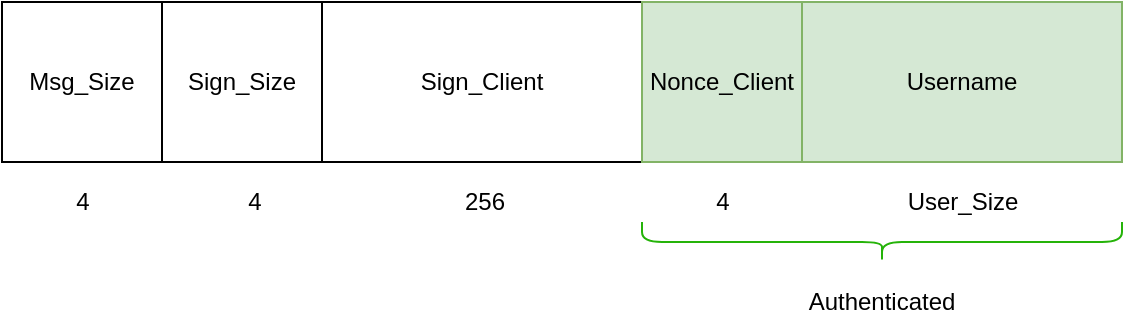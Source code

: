 <mxfile version="14.7.6" type="device"><diagram id="peeTCOlZJE3RpPJiNPz-" name="Page-1"><mxGraphModel dx="1032" dy="546" grid="1" gridSize="10" guides="1" tooltips="1" connect="1" arrows="1" fold="1" page="1" pageScale="1" pageWidth="827" pageHeight="1169" math="0" shadow="0"><root><mxCell id="0"/><mxCell id="1" parent="0"/><mxCell id="RsclF6Cl5SYnGODcT8lK-1" value="Sign_Client" style="rounded=0;whiteSpace=wrap;html=1;" parent="1" vertex="1"><mxGeometry x="160" y="120" width="160" height="80" as="geometry"/></mxCell><mxCell id="RsclF6Cl5SYnGODcT8lK-2" value="Nonce_Client" style="rounded=0;whiteSpace=wrap;html=1;fillColor=#d5e8d4;strokeColor=#82b366;" parent="1" vertex="1"><mxGeometry x="320" y="120" width="80" height="80" as="geometry"/></mxCell><mxCell id="RsclF6Cl5SYnGODcT8lK-4" value="Username" style="rounded=0;whiteSpace=wrap;html=1;fillColor=#d5e8d4;strokeColor=#82b366;" parent="1" vertex="1"><mxGeometry x="400" y="120" width="160" height="80" as="geometry"/></mxCell><mxCell id="RsclF6Cl5SYnGODcT8lK-5" value="256" style="text;html=1;align=center;verticalAlign=middle;resizable=0;points=[];autosize=1;strokeColor=none;" parent="1" vertex="1"><mxGeometry x="221" y="210" width="40" height="20" as="geometry"/></mxCell><mxCell id="RsclF6Cl5SYnGODcT8lK-6" value="4" style="text;html=1;align=center;verticalAlign=middle;resizable=0;points=[];autosize=1;strokeColor=none;" parent="1" vertex="1"><mxGeometry x="350" y="210" width="20" height="20" as="geometry"/></mxCell><mxCell id="RsclF6Cl5SYnGODcT8lK-7" value="User_Size" style="text;html=1;align=center;verticalAlign=middle;resizable=0;points=[];autosize=1;strokeColor=none;" parent="1" vertex="1"><mxGeometry x="445" y="210" width="70" height="20" as="geometry"/></mxCell><mxCell id="RsclF6Cl5SYnGODcT8lK-8" value="" style="shape=curlyBracket;whiteSpace=wrap;html=1;rounded=1;flipH=1;rotation=90;fillColor=none;strokeColor=#25B309;" parent="1" vertex="1"><mxGeometry x="430" y="120" width="20" height="240" as="geometry"/></mxCell><mxCell id="RsclF6Cl5SYnGODcT8lK-9" value="Authenticated" style="text;html=1;strokeColor=none;fillColor=none;align=center;verticalAlign=middle;whiteSpace=wrap;rounded=0;" parent="1" vertex="1"><mxGeometry x="420" y="260" width="40" height="20" as="geometry"/></mxCell><mxCell id="cKX0-T1zMM7-cl54a03v-1" value="4" style="text;html=1;align=center;verticalAlign=middle;resizable=0;points=[];autosize=1;strokeColor=none;" parent="1" vertex="1"><mxGeometry x="116" y="210" width="20" height="20" as="geometry"/></mxCell><mxCell id="cKX0-T1zMM7-cl54a03v-2" value="Sign_Size" style="rounded=0;whiteSpace=wrap;html=1;" parent="1" vertex="1"><mxGeometry x="80" y="120" width="80" height="80" as="geometry"/></mxCell><mxCell id="cKX0-T1zMM7-cl54a03v-3" value="Msg_Size" style="rounded=0;whiteSpace=wrap;html=1;" parent="1" vertex="1"><mxGeometry y="120" width="80" height="80" as="geometry"/></mxCell><mxCell id="cKX0-T1zMM7-cl54a03v-4" value="4" style="text;html=1;align=center;verticalAlign=middle;resizable=0;points=[];autosize=1;strokeColor=none;" parent="1" vertex="1"><mxGeometry x="30" y="210" width="20" height="20" as="geometry"/></mxCell></root></mxGraphModel></diagram></mxfile>